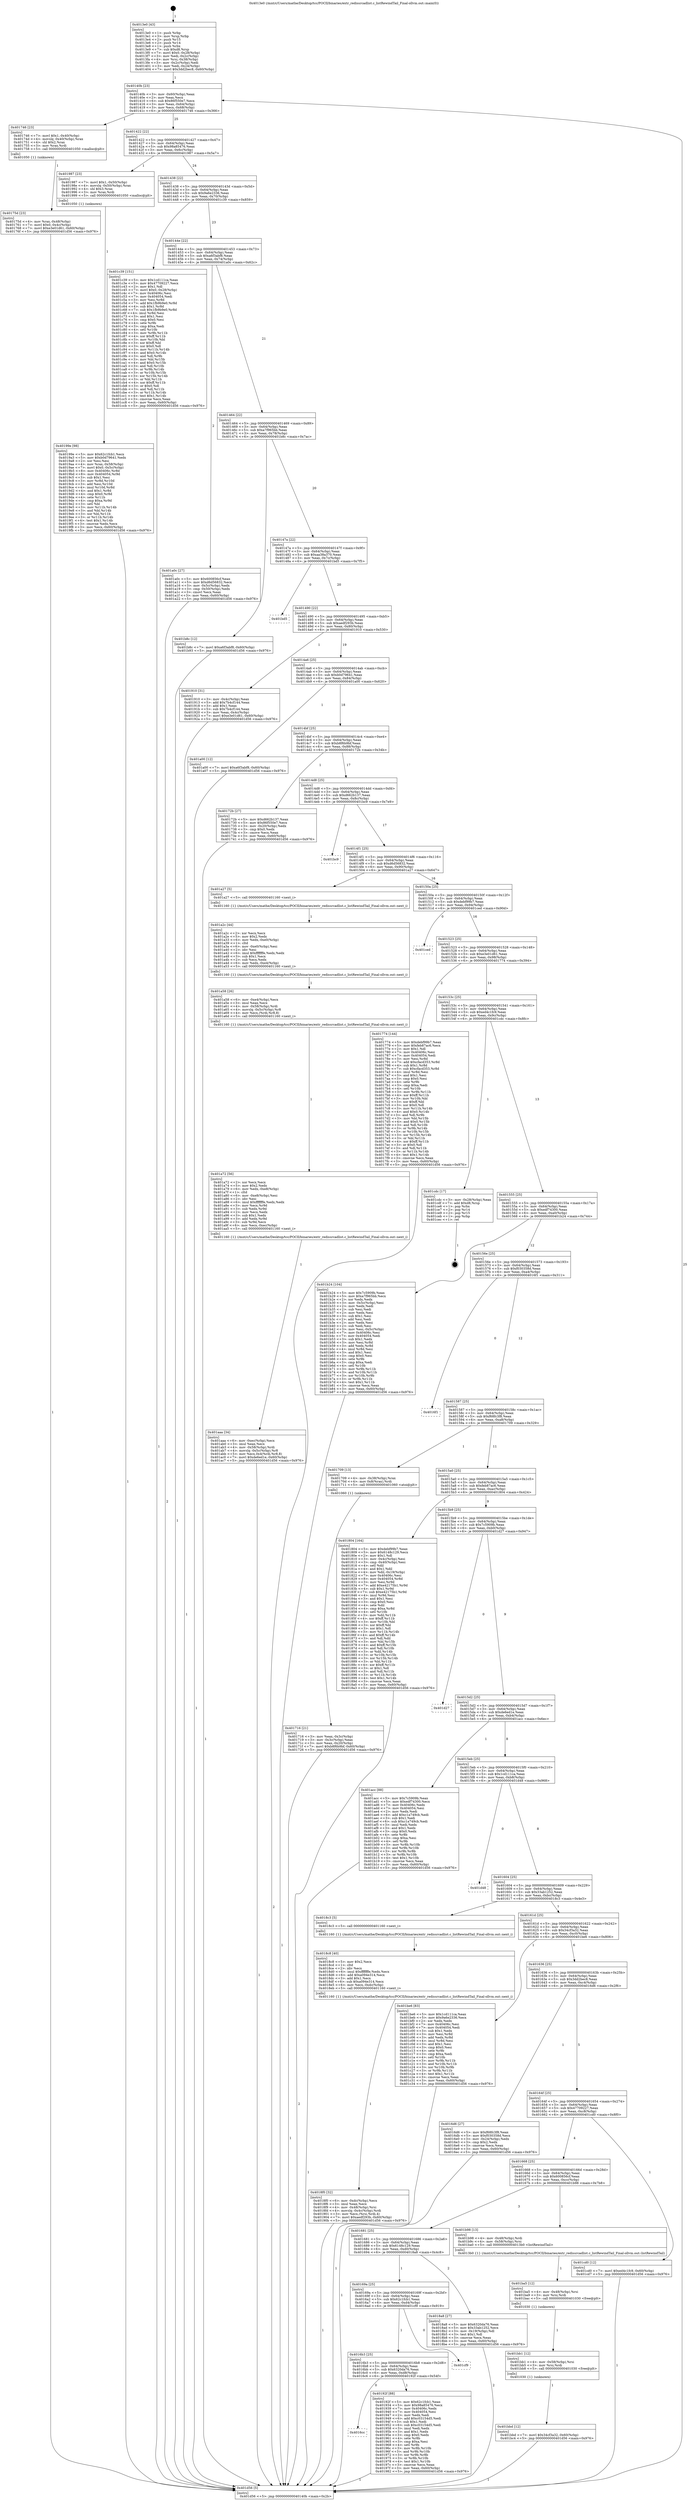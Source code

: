 digraph "0x4013e0" {
  label = "0x4013e0 (/mnt/c/Users/mathe/Desktop/tcc/POCII/binaries/extr_redissrcadlist.c_listRewindTail_Final-ollvm.out::main(0))"
  labelloc = "t"
  node[shape=record]

  Entry [label="",width=0.3,height=0.3,shape=circle,fillcolor=black,style=filled]
  "0x40140b" [label="{
     0x40140b [23]\l
     | [instrs]\l
     &nbsp;&nbsp;0x40140b \<+3\>: mov -0x60(%rbp),%eax\l
     &nbsp;&nbsp;0x40140e \<+2\>: mov %eax,%ecx\l
     &nbsp;&nbsp;0x401410 \<+6\>: sub $0x86f550e7,%ecx\l
     &nbsp;&nbsp;0x401416 \<+3\>: mov %eax,-0x64(%rbp)\l
     &nbsp;&nbsp;0x401419 \<+3\>: mov %ecx,-0x68(%rbp)\l
     &nbsp;&nbsp;0x40141c \<+6\>: je 0000000000401746 \<main+0x366\>\l
  }"]
  "0x401746" [label="{
     0x401746 [23]\l
     | [instrs]\l
     &nbsp;&nbsp;0x401746 \<+7\>: movl $0x1,-0x40(%rbp)\l
     &nbsp;&nbsp;0x40174d \<+4\>: movslq -0x40(%rbp),%rax\l
     &nbsp;&nbsp;0x401751 \<+4\>: shl $0x2,%rax\l
     &nbsp;&nbsp;0x401755 \<+3\>: mov %rax,%rdi\l
     &nbsp;&nbsp;0x401758 \<+5\>: call 0000000000401050 \<malloc@plt\>\l
     | [calls]\l
     &nbsp;&nbsp;0x401050 \{1\} (unknown)\l
  }"]
  "0x401422" [label="{
     0x401422 [22]\l
     | [instrs]\l
     &nbsp;&nbsp;0x401422 \<+5\>: jmp 0000000000401427 \<main+0x47\>\l
     &nbsp;&nbsp;0x401427 \<+3\>: mov -0x64(%rbp),%eax\l
     &nbsp;&nbsp;0x40142a \<+5\>: sub $0x98a85476,%eax\l
     &nbsp;&nbsp;0x40142f \<+3\>: mov %eax,-0x6c(%rbp)\l
     &nbsp;&nbsp;0x401432 \<+6\>: je 0000000000401987 \<main+0x5a7\>\l
  }"]
  Exit [label="",width=0.3,height=0.3,shape=circle,fillcolor=black,style=filled,peripheries=2]
  "0x401987" [label="{
     0x401987 [23]\l
     | [instrs]\l
     &nbsp;&nbsp;0x401987 \<+7\>: movl $0x1,-0x50(%rbp)\l
     &nbsp;&nbsp;0x40198e \<+4\>: movslq -0x50(%rbp),%rax\l
     &nbsp;&nbsp;0x401992 \<+4\>: shl $0x3,%rax\l
     &nbsp;&nbsp;0x401996 \<+3\>: mov %rax,%rdi\l
     &nbsp;&nbsp;0x401999 \<+5\>: call 0000000000401050 \<malloc@plt\>\l
     | [calls]\l
     &nbsp;&nbsp;0x401050 \{1\} (unknown)\l
  }"]
  "0x401438" [label="{
     0x401438 [22]\l
     | [instrs]\l
     &nbsp;&nbsp;0x401438 \<+5\>: jmp 000000000040143d \<main+0x5d\>\l
     &nbsp;&nbsp;0x40143d \<+3\>: mov -0x64(%rbp),%eax\l
     &nbsp;&nbsp;0x401440 \<+5\>: sub $0x9a6e2336,%eax\l
     &nbsp;&nbsp;0x401445 \<+3\>: mov %eax,-0x70(%rbp)\l
     &nbsp;&nbsp;0x401448 \<+6\>: je 0000000000401c39 \<main+0x859\>\l
  }"]
  "0x401bbd" [label="{
     0x401bbd [12]\l
     | [instrs]\l
     &nbsp;&nbsp;0x401bbd \<+7\>: movl $0x34cf3a32,-0x60(%rbp)\l
     &nbsp;&nbsp;0x401bc4 \<+5\>: jmp 0000000000401d56 \<main+0x976\>\l
  }"]
  "0x401c39" [label="{
     0x401c39 [151]\l
     | [instrs]\l
     &nbsp;&nbsp;0x401c39 \<+5\>: mov $0x1cd111ca,%eax\l
     &nbsp;&nbsp;0x401c3e \<+5\>: mov $0x47709227,%ecx\l
     &nbsp;&nbsp;0x401c43 \<+2\>: mov $0x1,%dl\l
     &nbsp;&nbsp;0x401c45 \<+7\>: movl $0x0,-0x28(%rbp)\l
     &nbsp;&nbsp;0x401c4c \<+7\>: mov 0x40406c,%esi\l
     &nbsp;&nbsp;0x401c53 \<+7\>: mov 0x404054,%edi\l
     &nbsp;&nbsp;0x401c5a \<+3\>: mov %esi,%r8d\l
     &nbsp;&nbsp;0x401c5d \<+7\>: add $0x1fb9b9e0,%r8d\l
     &nbsp;&nbsp;0x401c64 \<+4\>: sub $0x1,%r8d\l
     &nbsp;&nbsp;0x401c68 \<+7\>: sub $0x1fb9b9e0,%r8d\l
     &nbsp;&nbsp;0x401c6f \<+4\>: imul %r8d,%esi\l
     &nbsp;&nbsp;0x401c73 \<+3\>: and $0x1,%esi\l
     &nbsp;&nbsp;0x401c76 \<+3\>: cmp $0x0,%esi\l
     &nbsp;&nbsp;0x401c79 \<+4\>: sete %r9b\l
     &nbsp;&nbsp;0x401c7d \<+3\>: cmp $0xa,%edi\l
     &nbsp;&nbsp;0x401c80 \<+4\>: setl %r10b\l
     &nbsp;&nbsp;0x401c84 \<+3\>: mov %r9b,%r11b\l
     &nbsp;&nbsp;0x401c87 \<+4\>: xor $0xff,%r11b\l
     &nbsp;&nbsp;0x401c8b \<+3\>: mov %r10b,%bl\l
     &nbsp;&nbsp;0x401c8e \<+3\>: xor $0xff,%bl\l
     &nbsp;&nbsp;0x401c91 \<+3\>: xor $0x0,%dl\l
     &nbsp;&nbsp;0x401c94 \<+3\>: mov %r11b,%r14b\l
     &nbsp;&nbsp;0x401c97 \<+4\>: and $0x0,%r14b\l
     &nbsp;&nbsp;0x401c9b \<+3\>: and %dl,%r9b\l
     &nbsp;&nbsp;0x401c9e \<+3\>: mov %bl,%r15b\l
     &nbsp;&nbsp;0x401ca1 \<+4\>: and $0x0,%r15b\l
     &nbsp;&nbsp;0x401ca5 \<+3\>: and %dl,%r10b\l
     &nbsp;&nbsp;0x401ca8 \<+3\>: or %r9b,%r14b\l
     &nbsp;&nbsp;0x401cab \<+3\>: or %r10b,%r15b\l
     &nbsp;&nbsp;0x401cae \<+3\>: xor %r15b,%r14b\l
     &nbsp;&nbsp;0x401cb1 \<+3\>: or %bl,%r11b\l
     &nbsp;&nbsp;0x401cb4 \<+4\>: xor $0xff,%r11b\l
     &nbsp;&nbsp;0x401cb8 \<+3\>: or $0x0,%dl\l
     &nbsp;&nbsp;0x401cbb \<+3\>: and %dl,%r11b\l
     &nbsp;&nbsp;0x401cbe \<+3\>: or %r11b,%r14b\l
     &nbsp;&nbsp;0x401cc1 \<+4\>: test $0x1,%r14b\l
     &nbsp;&nbsp;0x401cc5 \<+3\>: cmovne %ecx,%eax\l
     &nbsp;&nbsp;0x401cc8 \<+3\>: mov %eax,-0x60(%rbp)\l
     &nbsp;&nbsp;0x401ccb \<+5\>: jmp 0000000000401d56 \<main+0x976\>\l
  }"]
  "0x40144e" [label="{
     0x40144e [22]\l
     | [instrs]\l
     &nbsp;&nbsp;0x40144e \<+5\>: jmp 0000000000401453 \<main+0x73\>\l
     &nbsp;&nbsp;0x401453 \<+3\>: mov -0x64(%rbp),%eax\l
     &nbsp;&nbsp;0x401456 \<+5\>: sub $0xa6f3abf8,%eax\l
     &nbsp;&nbsp;0x40145b \<+3\>: mov %eax,-0x74(%rbp)\l
     &nbsp;&nbsp;0x40145e \<+6\>: je 0000000000401a0c \<main+0x62c\>\l
  }"]
  "0x401bb1" [label="{
     0x401bb1 [12]\l
     | [instrs]\l
     &nbsp;&nbsp;0x401bb1 \<+4\>: mov -0x58(%rbp),%rsi\l
     &nbsp;&nbsp;0x401bb5 \<+3\>: mov %rsi,%rdi\l
     &nbsp;&nbsp;0x401bb8 \<+5\>: call 0000000000401030 \<free@plt\>\l
     | [calls]\l
     &nbsp;&nbsp;0x401030 \{1\} (unknown)\l
  }"]
  "0x401a0c" [label="{
     0x401a0c [27]\l
     | [instrs]\l
     &nbsp;&nbsp;0x401a0c \<+5\>: mov $0x600856cf,%eax\l
     &nbsp;&nbsp;0x401a11 \<+5\>: mov $0xd6d56832,%ecx\l
     &nbsp;&nbsp;0x401a16 \<+3\>: mov -0x5c(%rbp),%edx\l
     &nbsp;&nbsp;0x401a19 \<+3\>: cmp -0x50(%rbp),%edx\l
     &nbsp;&nbsp;0x401a1c \<+3\>: cmovl %ecx,%eax\l
     &nbsp;&nbsp;0x401a1f \<+3\>: mov %eax,-0x60(%rbp)\l
     &nbsp;&nbsp;0x401a22 \<+5\>: jmp 0000000000401d56 \<main+0x976\>\l
  }"]
  "0x401464" [label="{
     0x401464 [22]\l
     | [instrs]\l
     &nbsp;&nbsp;0x401464 \<+5\>: jmp 0000000000401469 \<main+0x89\>\l
     &nbsp;&nbsp;0x401469 \<+3\>: mov -0x64(%rbp),%eax\l
     &nbsp;&nbsp;0x40146c \<+5\>: sub $0xa7f965bb,%eax\l
     &nbsp;&nbsp;0x401471 \<+3\>: mov %eax,-0x78(%rbp)\l
     &nbsp;&nbsp;0x401474 \<+6\>: je 0000000000401b8c \<main+0x7ac\>\l
  }"]
  "0x401ba5" [label="{
     0x401ba5 [12]\l
     | [instrs]\l
     &nbsp;&nbsp;0x401ba5 \<+4\>: mov -0x48(%rbp),%rsi\l
     &nbsp;&nbsp;0x401ba9 \<+3\>: mov %rsi,%rdi\l
     &nbsp;&nbsp;0x401bac \<+5\>: call 0000000000401030 \<free@plt\>\l
     | [calls]\l
     &nbsp;&nbsp;0x401030 \{1\} (unknown)\l
  }"]
  "0x401b8c" [label="{
     0x401b8c [12]\l
     | [instrs]\l
     &nbsp;&nbsp;0x401b8c \<+7\>: movl $0xa6f3abf8,-0x60(%rbp)\l
     &nbsp;&nbsp;0x401b93 \<+5\>: jmp 0000000000401d56 \<main+0x976\>\l
  }"]
  "0x40147a" [label="{
     0x40147a [22]\l
     | [instrs]\l
     &nbsp;&nbsp;0x40147a \<+5\>: jmp 000000000040147f \<main+0x9f\>\l
     &nbsp;&nbsp;0x40147f \<+3\>: mov -0x64(%rbp),%eax\l
     &nbsp;&nbsp;0x401482 \<+5\>: sub $0xaa38a370,%eax\l
     &nbsp;&nbsp;0x401487 \<+3\>: mov %eax,-0x7c(%rbp)\l
     &nbsp;&nbsp;0x40148a \<+6\>: je 0000000000401bd5 \<main+0x7f5\>\l
  }"]
  "0x401aaa" [label="{
     0x401aaa [34]\l
     | [instrs]\l
     &nbsp;&nbsp;0x401aaa \<+6\>: mov -0xec(%rbp),%ecx\l
     &nbsp;&nbsp;0x401ab0 \<+3\>: imul %eax,%ecx\l
     &nbsp;&nbsp;0x401ab3 \<+4\>: mov -0x58(%rbp),%rdi\l
     &nbsp;&nbsp;0x401ab7 \<+4\>: movslq -0x5c(%rbp),%r8\l
     &nbsp;&nbsp;0x401abb \<+5\>: mov %ecx,0x4(%rdi,%r8,8)\l
     &nbsp;&nbsp;0x401ac0 \<+7\>: movl $0xde6ed1e,-0x60(%rbp)\l
     &nbsp;&nbsp;0x401ac7 \<+5\>: jmp 0000000000401d56 \<main+0x976\>\l
  }"]
  "0x401bd5" [label="{
     0x401bd5\l
  }", style=dashed]
  "0x401490" [label="{
     0x401490 [22]\l
     | [instrs]\l
     &nbsp;&nbsp;0x401490 \<+5\>: jmp 0000000000401495 \<main+0xb5\>\l
     &nbsp;&nbsp;0x401495 \<+3\>: mov -0x64(%rbp),%eax\l
     &nbsp;&nbsp;0x401498 \<+5\>: sub $0xaedf293b,%eax\l
     &nbsp;&nbsp;0x40149d \<+3\>: mov %eax,-0x80(%rbp)\l
     &nbsp;&nbsp;0x4014a0 \<+6\>: je 0000000000401910 \<main+0x530\>\l
  }"]
  "0x401a72" [label="{
     0x401a72 [56]\l
     | [instrs]\l
     &nbsp;&nbsp;0x401a72 \<+2\>: xor %ecx,%ecx\l
     &nbsp;&nbsp;0x401a74 \<+5\>: mov $0x2,%edx\l
     &nbsp;&nbsp;0x401a79 \<+6\>: mov %edx,-0xe8(%rbp)\l
     &nbsp;&nbsp;0x401a7f \<+1\>: cltd\l
     &nbsp;&nbsp;0x401a80 \<+6\>: mov -0xe8(%rbp),%esi\l
     &nbsp;&nbsp;0x401a86 \<+2\>: idiv %esi\l
     &nbsp;&nbsp;0x401a88 \<+6\>: imul $0xfffffffe,%edx,%edx\l
     &nbsp;&nbsp;0x401a8e \<+3\>: mov %ecx,%r9d\l
     &nbsp;&nbsp;0x401a91 \<+3\>: sub %edx,%r9d\l
     &nbsp;&nbsp;0x401a94 \<+2\>: mov %ecx,%edx\l
     &nbsp;&nbsp;0x401a96 \<+3\>: sub $0x1,%edx\l
     &nbsp;&nbsp;0x401a99 \<+3\>: add %edx,%r9d\l
     &nbsp;&nbsp;0x401a9c \<+3\>: sub %r9d,%ecx\l
     &nbsp;&nbsp;0x401a9f \<+6\>: mov %ecx,-0xec(%rbp)\l
     &nbsp;&nbsp;0x401aa5 \<+5\>: call 0000000000401160 \<next_i\>\l
     | [calls]\l
     &nbsp;&nbsp;0x401160 \{1\} (/mnt/c/Users/mathe/Desktop/tcc/POCII/binaries/extr_redissrcadlist.c_listRewindTail_Final-ollvm.out::next_i)\l
  }"]
  "0x401910" [label="{
     0x401910 [31]\l
     | [instrs]\l
     &nbsp;&nbsp;0x401910 \<+3\>: mov -0x4c(%rbp),%eax\l
     &nbsp;&nbsp;0x401913 \<+5\>: add $0x7b4cf144,%eax\l
     &nbsp;&nbsp;0x401918 \<+3\>: add $0x1,%eax\l
     &nbsp;&nbsp;0x40191b \<+5\>: sub $0x7b4cf144,%eax\l
     &nbsp;&nbsp;0x401920 \<+3\>: mov %eax,-0x4c(%rbp)\l
     &nbsp;&nbsp;0x401923 \<+7\>: movl $0xe3e01d61,-0x60(%rbp)\l
     &nbsp;&nbsp;0x40192a \<+5\>: jmp 0000000000401d56 \<main+0x976\>\l
  }"]
  "0x4014a6" [label="{
     0x4014a6 [25]\l
     | [instrs]\l
     &nbsp;&nbsp;0x4014a6 \<+5\>: jmp 00000000004014ab \<main+0xcb\>\l
     &nbsp;&nbsp;0x4014ab \<+3\>: mov -0x64(%rbp),%eax\l
     &nbsp;&nbsp;0x4014ae \<+5\>: sub $0xb0d79641,%eax\l
     &nbsp;&nbsp;0x4014b3 \<+6\>: mov %eax,-0x84(%rbp)\l
     &nbsp;&nbsp;0x4014b9 \<+6\>: je 0000000000401a00 \<main+0x620\>\l
  }"]
  "0x401a58" [label="{
     0x401a58 [26]\l
     | [instrs]\l
     &nbsp;&nbsp;0x401a58 \<+6\>: mov -0xe4(%rbp),%ecx\l
     &nbsp;&nbsp;0x401a5e \<+3\>: imul %eax,%ecx\l
     &nbsp;&nbsp;0x401a61 \<+4\>: mov -0x58(%rbp),%rdi\l
     &nbsp;&nbsp;0x401a65 \<+4\>: movslq -0x5c(%rbp),%r8\l
     &nbsp;&nbsp;0x401a69 \<+4\>: mov %ecx,(%rdi,%r8,8)\l
     &nbsp;&nbsp;0x401a6d \<+5\>: call 0000000000401160 \<next_i\>\l
     | [calls]\l
     &nbsp;&nbsp;0x401160 \{1\} (/mnt/c/Users/mathe/Desktop/tcc/POCII/binaries/extr_redissrcadlist.c_listRewindTail_Final-ollvm.out::next_i)\l
  }"]
  "0x401a00" [label="{
     0x401a00 [12]\l
     | [instrs]\l
     &nbsp;&nbsp;0x401a00 \<+7\>: movl $0xa6f3abf8,-0x60(%rbp)\l
     &nbsp;&nbsp;0x401a07 \<+5\>: jmp 0000000000401d56 \<main+0x976\>\l
  }"]
  "0x4014bf" [label="{
     0x4014bf [25]\l
     | [instrs]\l
     &nbsp;&nbsp;0x4014bf \<+5\>: jmp 00000000004014c4 \<main+0xe4\>\l
     &nbsp;&nbsp;0x4014c4 \<+3\>: mov -0x64(%rbp),%eax\l
     &nbsp;&nbsp;0x4014c7 \<+5\>: sub $0xb8f6b9bf,%eax\l
     &nbsp;&nbsp;0x4014cc \<+6\>: mov %eax,-0x88(%rbp)\l
     &nbsp;&nbsp;0x4014d2 \<+6\>: je 000000000040172b \<main+0x34b\>\l
  }"]
  "0x401a2c" [label="{
     0x401a2c [44]\l
     | [instrs]\l
     &nbsp;&nbsp;0x401a2c \<+2\>: xor %ecx,%ecx\l
     &nbsp;&nbsp;0x401a2e \<+5\>: mov $0x2,%edx\l
     &nbsp;&nbsp;0x401a33 \<+6\>: mov %edx,-0xe0(%rbp)\l
     &nbsp;&nbsp;0x401a39 \<+1\>: cltd\l
     &nbsp;&nbsp;0x401a3a \<+6\>: mov -0xe0(%rbp),%esi\l
     &nbsp;&nbsp;0x401a40 \<+2\>: idiv %esi\l
     &nbsp;&nbsp;0x401a42 \<+6\>: imul $0xfffffffe,%edx,%edx\l
     &nbsp;&nbsp;0x401a48 \<+3\>: sub $0x1,%ecx\l
     &nbsp;&nbsp;0x401a4b \<+2\>: sub %ecx,%edx\l
     &nbsp;&nbsp;0x401a4d \<+6\>: mov %edx,-0xe4(%rbp)\l
     &nbsp;&nbsp;0x401a53 \<+5\>: call 0000000000401160 \<next_i\>\l
     | [calls]\l
     &nbsp;&nbsp;0x401160 \{1\} (/mnt/c/Users/mathe/Desktop/tcc/POCII/binaries/extr_redissrcadlist.c_listRewindTail_Final-ollvm.out::next_i)\l
  }"]
  "0x40172b" [label="{
     0x40172b [27]\l
     | [instrs]\l
     &nbsp;&nbsp;0x40172b \<+5\>: mov $0xd662b137,%eax\l
     &nbsp;&nbsp;0x401730 \<+5\>: mov $0x86f550e7,%ecx\l
     &nbsp;&nbsp;0x401735 \<+3\>: mov -0x20(%rbp),%edx\l
     &nbsp;&nbsp;0x401738 \<+3\>: cmp $0x0,%edx\l
     &nbsp;&nbsp;0x40173b \<+3\>: cmove %ecx,%eax\l
     &nbsp;&nbsp;0x40173e \<+3\>: mov %eax,-0x60(%rbp)\l
     &nbsp;&nbsp;0x401741 \<+5\>: jmp 0000000000401d56 \<main+0x976\>\l
  }"]
  "0x4014d8" [label="{
     0x4014d8 [25]\l
     | [instrs]\l
     &nbsp;&nbsp;0x4014d8 \<+5\>: jmp 00000000004014dd \<main+0xfd\>\l
     &nbsp;&nbsp;0x4014dd \<+3\>: mov -0x64(%rbp),%eax\l
     &nbsp;&nbsp;0x4014e0 \<+5\>: sub $0xd662b137,%eax\l
     &nbsp;&nbsp;0x4014e5 \<+6\>: mov %eax,-0x8c(%rbp)\l
     &nbsp;&nbsp;0x4014eb \<+6\>: je 0000000000401bc9 \<main+0x7e9\>\l
  }"]
  "0x40199e" [label="{
     0x40199e [98]\l
     | [instrs]\l
     &nbsp;&nbsp;0x40199e \<+5\>: mov $0x62c1fcb1,%ecx\l
     &nbsp;&nbsp;0x4019a3 \<+5\>: mov $0xb0d79641,%edx\l
     &nbsp;&nbsp;0x4019a8 \<+2\>: xor %esi,%esi\l
     &nbsp;&nbsp;0x4019aa \<+4\>: mov %rax,-0x58(%rbp)\l
     &nbsp;&nbsp;0x4019ae \<+7\>: movl $0x0,-0x5c(%rbp)\l
     &nbsp;&nbsp;0x4019b5 \<+8\>: mov 0x40406c,%r8d\l
     &nbsp;&nbsp;0x4019bd \<+8\>: mov 0x404054,%r9d\l
     &nbsp;&nbsp;0x4019c5 \<+3\>: sub $0x1,%esi\l
     &nbsp;&nbsp;0x4019c8 \<+3\>: mov %r8d,%r10d\l
     &nbsp;&nbsp;0x4019cb \<+3\>: add %esi,%r10d\l
     &nbsp;&nbsp;0x4019ce \<+4\>: imul %r10d,%r8d\l
     &nbsp;&nbsp;0x4019d2 \<+4\>: and $0x1,%r8d\l
     &nbsp;&nbsp;0x4019d6 \<+4\>: cmp $0x0,%r8d\l
     &nbsp;&nbsp;0x4019da \<+4\>: sete %r11b\l
     &nbsp;&nbsp;0x4019de \<+4\>: cmp $0xa,%r9d\l
     &nbsp;&nbsp;0x4019e2 \<+3\>: setl %bl\l
     &nbsp;&nbsp;0x4019e5 \<+3\>: mov %r11b,%r14b\l
     &nbsp;&nbsp;0x4019e8 \<+3\>: and %bl,%r14b\l
     &nbsp;&nbsp;0x4019eb \<+3\>: xor %bl,%r11b\l
     &nbsp;&nbsp;0x4019ee \<+3\>: or %r11b,%r14b\l
     &nbsp;&nbsp;0x4019f1 \<+4\>: test $0x1,%r14b\l
     &nbsp;&nbsp;0x4019f5 \<+3\>: cmovne %edx,%ecx\l
     &nbsp;&nbsp;0x4019f8 \<+3\>: mov %ecx,-0x60(%rbp)\l
     &nbsp;&nbsp;0x4019fb \<+5\>: jmp 0000000000401d56 \<main+0x976\>\l
  }"]
  "0x401bc9" [label="{
     0x401bc9\l
  }", style=dashed]
  "0x4014f1" [label="{
     0x4014f1 [25]\l
     | [instrs]\l
     &nbsp;&nbsp;0x4014f1 \<+5\>: jmp 00000000004014f6 \<main+0x116\>\l
     &nbsp;&nbsp;0x4014f6 \<+3\>: mov -0x64(%rbp),%eax\l
     &nbsp;&nbsp;0x4014f9 \<+5\>: sub $0xd6d56832,%eax\l
     &nbsp;&nbsp;0x4014fe \<+6\>: mov %eax,-0x90(%rbp)\l
     &nbsp;&nbsp;0x401504 \<+6\>: je 0000000000401a27 \<main+0x647\>\l
  }"]
  "0x4016cc" [label="{
     0x4016cc\l
  }", style=dashed]
  "0x401a27" [label="{
     0x401a27 [5]\l
     | [instrs]\l
     &nbsp;&nbsp;0x401a27 \<+5\>: call 0000000000401160 \<next_i\>\l
     | [calls]\l
     &nbsp;&nbsp;0x401160 \{1\} (/mnt/c/Users/mathe/Desktop/tcc/POCII/binaries/extr_redissrcadlist.c_listRewindTail_Final-ollvm.out::next_i)\l
  }"]
  "0x40150a" [label="{
     0x40150a [25]\l
     | [instrs]\l
     &nbsp;&nbsp;0x40150a \<+5\>: jmp 000000000040150f \<main+0x12f\>\l
     &nbsp;&nbsp;0x40150f \<+3\>: mov -0x64(%rbp),%eax\l
     &nbsp;&nbsp;0x401512 \<+5\>: sub $0xdebf99b7,%eax\l
     &nbsp;&nbsp;0x401517 \<+6\>: mov %eax,-0x94(%rbp)\l
     &nbsp;&nbsp;0x40151d \<+6\>: je 0000000000401ced \<main+0x90d\>\l
  }"]
  "0x40192f" [label="{
     0x40192f [88]\l
     | [instrs]\l
     &nbsp;&nbsp;0x40192f \<+5\>: mov $0x62c1fcb1,%eax\l
     &nbsp;&nbsp;0x401934 \<+5\>: mov $0x98a85476,%ecx\l
     &nbsp;&nbsp;0x401939 \<+7\>: mov 0x40406c,%edx\l
     &nbsp;&nbsp;0x401940 \<+7\>: mov 0x404054,%esi\l
     &nbsp;&nbsp;0x401947 \<+2\>: mov %edx,%edi\l
     &nbsp;&nbsp;0x401949 \<+6\>: add $0xc03154d5,%edi\l
     &nbsp;&nbsp;0x40194f \<+3\>: sub $0x1,%edi\l
     &nbsp;&nbsp;0x401952 \<+6\>: sub $0xc03154d5,%edi\l
     &nbsp;&nbsp;0x401958 \<+3\>: imul %edi,%edx\l
     &nbsp;&nbsp;0x40195b \<+3\>: and $0x1,%edx\l
     &nbsp;&nbsp;0x40195e \<+3\>: cmp $0x0,%edx\l
     &nbsp;&nbsp;0x401961 \<+4\>: sete %r8b\l
     &nbsp;&nbsp;0x401965 \<+3\>: cmp $0xa,%esi\l
     &nbsp;&nbsp;0x401968 \<+4\>: setl %r9b\l
     &nbsp;&nbsp;0x40196c \<+3\>: mov %r8b,%r10b\l
     &nbsp;&nbsp;0x40196f \<+3\>: and %r9b,%r10b\l
     &nbsp;&nbsp;0x401972 \<+3\>: xor %r9b,%r8b\l
     &nbsp;&nbsp;0x401975 \<+3\>: or %r8b,%r10b\l
     &nbsp;&nbsp;0x401978 \<+4\>: test $0x1,%r10b\l
     &nbsp;&nbsp;0x40197c \<+3\>: cmovne %ecx,%eax\l
     &nbsp;&nbsp;0x40197f \<+3\>: mov %eax,-0x60(%rbp)\l
     &nbsp;&nbsp;0x401982 \<+5\>: jmp 0000000000401d56 \<main+0x976\>\l
  }"]
  "0x401ced" [label="{
     0x401ced\l
  }", style=dashed]
  "0x401523" [label="{
     0x401523 [25]\l
     | [instrs]\l
     &nbsp;&nbsp;0x401523 \<+5\>: jmp 0000000000401528 \<main+0x148\>\l
     &nbsp;&nbsp;0x401528 \<+3\>: mov -0x64(%rbp),%eax\l
     &nbsp;&nbsp;0x40152b \<+5\>: sub $0xe3e01d61,%eax\l
     &nbsp;&nbsp;0x401530 \<+6\>: mov %eax,-0x98(%rbp)\l
     &nbsp;&nbsp;0x401536 \<+6\>: je 0000000000401774 \<main+0x394\>\l
  }"]
  "0x4016b3" [label="{
     0x4016b3 [25]\l
     | [instrs]\l
     &nbsp;&nbsp;0x4016b3 \<+5\>: jmp 00000000004016b8 \<main+0x2d8\>\l
     &nbsp;&nbsp;0x4016b8 \<+3\>: mov -0x64(%rbp),%eax\l
     &nbsp;&nbsp;0x4016bb \<+5\>: sub $0x6320da76,%eax\l
     &nbsp;&nbsp;0x4016c0 \<+6\>: mov %eax,-0xd8(%rbp)\l
     &nbsp;&nbsp;0x4016c6 \<+6\>: je 000000000040192f \<main+0x54f\>\l
  }"]
  "0x401774" [label="{
     0x401774 [144]\l
     | [instrs]\l
     &nbsp;&nbsp;0x401774 \<+5\>: mov $0xdebf99b7,%eax\l
     &nbsp;&nbsp;0x401779 \<+5\>: mov $0xfeb87ac6,%ecx\l
     &nbsp;&nbsp;0x40177e \<+2\>: mov $0x1,%dl\l
     &nbsp;&nbsp;0x401780 \<+7\>: mov 0x40406c,%esi\l
     &nbsp;&nbsp;0x401787 \<+7\>: mov 0x404054,%edi\l
     &nbsp;&nbsp;0x40178e \<+3\>: mov %esi,%r8d\l
     &nbsp;&nbsp;0x401791 \<+7\>: add $0xcfacd353,%r8d\l
     &nbsp;&nbsp;0x401798 \<+4\>: sub $0x1,%r8d\l
     &nbsp;&nbsp;0x40179c \<+7\>: sub $0xcfacd353,%r8d\l
     &nbsp;&nbsp;0x4017a3 \<+4\>: imul %r8d,%esi\l
     &nbsp;&nbsp;0x4017a7 \<+3\>: and $0x1,%esi\l
     &nbsp;&nbsp;0x4017aa \<+3\>: cmp $0x0,%esi\l
     &nbsp;&nbsp;0x4017ad \<+4\>: sete %r9b\l
     &nbsp;&nbsp;0x4017b1 \<+3\>: cmp $0xa,%edi\l
     &nbsp;&nbsp;0x4017b4 \<+4\>: setl %r10b\l
     &nbsp;&nbsp;0x4017b8 \<+3\>: mov %r9b,%r11b\l
     &nbsp;&nbsp;0x4017bb \<+4\>: xor $0xff,%r11b\l
     &nbsp;&nbsp;0x4017bf \<+3\>: mov %r10b,%bl\l
     &nbsp;&nbsp;0x4017c2 \<+3\>: xor $0xff,%bl\l
     &nbsp;&nbsp;0x4017c5 \<+3\>: xor $0x0,%dl\l
     &nbsp;&nbsp;0x4017c8 \<+3\>: mov %r11b,%r14b\l
     &nbsp;&nbsp;0x4017cb \<+4\>: and $0x0,%r14b\l
     &nbsp;&nbsp;0x4017cf \<+3\>: and %dl,%r9b\l
     &nbsp;&nbsp;0x4017d2 \<+3\>: mov %bl,%r15b\l
     &nbsp;&nbsp;0x4017d5 \<+4\>: and $0x0,%r15b\l
     &nbsp;&nbsp;0x4017d9 \<+3\>: and %dl,%r10b\l
     &nbsp;&nbsp;0x4017dc \<+3\>: or %r9b,%r14b\l
     &nbsp;&nbsp;0x4017df \<+3\>: or %r10b,%r15b\l
     &nbsp;&nbsp;0x4017e2 \<+3\>: xor %r15b,%r14b\l
     &nbsp;&nbsp;0x4017e5 \<+3\>: or %bl,%r11b\l
     &nbsp;&nbsp;0x4017e8 \<+4\>: xor $0xff,%r11b\l
     &nbsp;&nbsp;0x4017ec \<+3\>: or $0x0,%dl\l
     &nbsp;&nbsp;0x4017ef \<+3\>: and %dl,%r11b\l
     &nbsp;&nbsp;0x4017f2 \<+3\>: or %r11b,%r14b\l
     &nbsp;&nbsp;0x4017f5 \<+4\>: test $0x1,%r14b\l
     &nbsp;&nbsp;0x4017f9 \<+3\>: cmovne %ecx,%eax\l
     &nbsp;&nbsp;0x4017fc \<+3\>: mov %eax,-0x60(%rbp)\l
     &nbsp;&nbsp;0x4017ff \<+5\>: jmp 0000000000401d56 \<main+0x976\>\l
  }"]
  "0x40153c" [label="{
     0x40153c [25]\l
     | [instrs]\l
     &nbsp;&nbsp;0x40153c \<+5\>: jmp 0000000000401541 \<main+0x161\>\l
     &nbsp;&nbsp;0x401541 \<+3\>: mov -0x64(%rbp),%eax\l
     &nbsp;&nbsp;0x401544 \<+5\>: sub $0xed4c1fc9,%eax\l
     &nbsp;&nbsp;0x401549 \<+6\>: mov %eax,-0x9c(%rbp)\l
     &nbsp;&nbsp;0x40154f \<+6\>: je 0000000000401cdc \<main+0x8fc\>\l
  }"]
  "0x401cf9" [label="{
     0x401cf9\l
  }", style=dashed]
  "0x401cdc" [label="{
     0x401cdc [17]\l
     | [instrs]\l
     &nbsp;&nbsp;0x401cdc \<+3\>: mov -0x28(%rbp),%eax\l
     &nbsp;&nbsp;0x401cdf \<+7\>: add $0xd8,%rsp\l
     &nbsp;&nbsp;0x401ce6 \<+1\>: pop %rbx\l
     &nbsp;&nbsp;0x401ce7 \<+2\>: pop %r14\l
     &nbsp;&nbsp;0x401ce9 \<+2\>: pop %r15\l
     &nbsp;&nbsp;0x401ceb \<+1\>: pop %rbp\l
     &nbsp;&nbsp;0x401cec \<+1\>: ret\l
  }"]
  "0x401555" [label="{
     0x401555 [25]\l
     | [instrs]\l
     &nbsp;&nbsp;0x401555 \<+5\>: jmp 000000000040155a \<main+0x17a\>\l
     &nbsp;&nbsp;0x40155a \<+3\>: mov -0x64(%rbp),%eax\l
     &nbsp;&nbsp;0x40155d \<+5\>: sub $0xedf74300,%eax\l
     &nbsp;&nbsp;0x401562 \<+6\>: mov %eax,-0xa0(%rbp)\l
     &nbsp;&nbsp;0x401568 \<+6\>: je 0000000000401b24 \<main+0x744\>\l
  }"]
  "0x4018f0" [label="{
     0x4018f0 [32]\l
     | [instrs]\l
     &nbsp;&nbsp;0x4018f0 \<+6\>: mov -0xdc(%rbp),%ecx\l
     &nbsp;&nbsp;0x4018f6 \<+3\>: imul %eax,%ecx\l
     &nbsp;&nbsp;0x4018f9 \<+4\>: mov -0x48(%rbp),%rsi\l
     &nbsp;&nbsp;0x4018fd \<+4\>: movslq -0x4c(%rbp),%rdi\l
     &nbsp;&nbsp;0x401901 \<+3\>: mov %ecx,(%rsi,%rdi,4)\l
     &nbsp;&nbsp;0x401904 \<+7\>: movl $0xaedf293b,-0x60(%rbp)\l
     &nbsp;&nbsp;0x40190b \<+5\>: jmp 0000000000401d56 \<main+0x976\>\l
  }"]
  "0x401b24" [label="{
     0x401b24 [104]\l
     | [instrs]\l
     &nbsp;&nbsp;0x401b24 \<+5\>: mov $0x7c5909b,%eax\l
     &nbsp;&nbsp;0x401b29 \<+5\>: mov $0xa7f965bb,%ecx\l
     &nbsp;&nbsp;0x401b2e \<+2\>: xor %edx,%edx\l
     &nbsp;&nbsp;0x401b30 \<+3\>: mov -0x5c(%rbp),%esi\l
     &nbsp;&nbsp;0x401b33 \<+2\>: mov %edx,%edi\l
     &nbsp;&nbsp;0x401b35 \<+2\>: sub %esi,%edi\l
     &nbsp;&nbsp;0x401b37 \<+2\>: mov %edx,%esi\l
     &nbsp;&nbsp;0x401b39 \<+3\>: sub $0x1,%esi\l
     &nbsp;&nbsp;0x401b3c \<+2\>: add %esi,%edi\l
     &nbsp;&nbsp;0x401b3e \<+2\>: mov %edx,%esi\l
     &nbsp;&nbsp;0x401b40 \<+2\>: sub %edi,%esi\l
     &nbsp;&nbsp;0x401b42 \<+3\>: mov %esi,-0x5c(%rbp)\l
     &nbsp;&nbsp;0x401b45 \<+7\>: mov 0x40406c,%esi\l
     &nbsp;&nbsp;0x401b4c \<+7\>: mov 0x404054,%edi\l
     &nbsp;&nbsp;0x401b53 \<+3\>: sub $0x1,%edx\l
     &nbsp;&nbsp;0x401b56 \<+3\>: mov %esi,%r8d\l
     &nbsp;&nbsp;0x401b59 \<+3\>: add %edx,%r8d\l
     &nbsp;&nbsp;0x401b5c \<+4\>: imul %r8d,%esi\l
     &nbsp;&nbsp;0x401b60 \<+3\>: and $0x1,%esi\l
     &nbsp;&nbsp;0x401b63 \<+3\>: cmp $0x0,%esi\l
     &nbsp;&nbsp;0x401b66 \<+4\>: sete %r9b\l
     &nbsp;&nbsp;0x401b6a \<+3\>: cmp $0xa,%edi\l
     &nbsp;&nbsp;0x401b6d \<+4\>: setl %r10b\l
     &nbsp;&nbsp;0x401b71 \<+3\>: mov %r9b,%r11b\l
     &nbsp;&nbsp;0x401b74 \<+3\>: and %r10b,%r11b\l
     &nbsp;&nbsp;0x401b77 \<+3\>: xor %r10b,%r9b\l
     &nbsp;&nbsp;0x401b7a \<+3\>: or %r9b,%r11b\l
     &nbsp;&nbsp;0x401b7d \<+4\>: test $0x1,%r11b\l
     &nbsp;&nbsp;0x401b81 \<+3\>: cmovne %ecx,%eax\l
     &nbsp;&nbsp;0x401b84 \<+3\>: mov %eax,-0x60(%rbp)\l
     &nbsp;&nbsp;0x401b87 \<+5\>: jmp 0000000000401d56 \<main+0x976\>\l
  }"]
  "0x40156e" [label="{
     0x40156e [25]\l
     | [instrs]\l
     &nbsp;&nbsp;0x40156e \<+5\>: jmp 0000000000401573 \<main+0x193\>\l
     &nbsp;&nbsp;0x401573 \<+3\>: mov -0x64(%rbp),%eax\l
     &nbsp;&nbsp;0x401576 \<+5\>: sub $0xf030358d,%eax\l
     &nbsp;&nbsp;0x40157b \<+6\>: mov %eax,-0xa4(%rbp)\l
     &nbsp;&nbsp;0x401581 \<+6\>: je 00000000004016f1 \<main+0x311\>\l
  }"]
  "0x4018c8" [label="{
     0x4018c8 [40]\l
     | [instrs]\l
     &nbsp;&nbsp;0x4018c8 \<+5\>: mov $0x2,%ecx\l
     &nbsp;&nbsp;0x4018cd \<+1\>: cltd\l
     &nbsp;&nbsp;0x4018ce \<+2\>: idiv %ecx\l
     &nbsp;&nbsp;0x4018d0 \<+6\>: imul $0xfffffffe,%edx,%ecx\l
     &nbsp;&nbsp;0x4018d6 \<+6\>: add $0xa094e314,%ecx\l
     &nbsp;&nbsp;0x4018dc \<+3\>: add $0x1,%ecx\l
     &nbsp;&nbsp;0x4018df \<+6\>: sub $0xa094e314,%ecx\l
     &nbsp;&nbsp;0x4018e5 \<+6\>: mov %ecx,-0xdc(%rbp)\l
     &nbsp;&nbsp;0x4018eb \<+5\>: call 0000000000401160 \<next_i\>\l
     | [calls]\l
     &nbsp;&nbsp;0x401160 \{1\} (/mnt/c/Users/mathe/Desktop/tcc/POCII/binaries/extr_redissrcadlist.c_listRewindTail_Final-ollvm.out::next_i)\l
  }"]
  "0x4016f1" [label="{
     0x4016f1\l
  }", style=dashed]
  "0x401587" [label="{
     0x401587 [25]\l
     | [instrs]\l
     &nbsp;&nbsp;0x401587 \<+5\>: jmp 000000000040158c \<main+0x1ac\>\l
     &nbsp;&nbsp;0x40158c \<+3\>: mov -0x64(%rbp),%eax\l
     &nbsp;&nbsp;0x40158f \<+5\>: sub $0xf68fc3f8,%eax\l
     &nbsp;&nbsp;0x401594 \<+6\>: mov %eax,-0xa8(%rbp)\l
     &nbsp;&nbsp;0x40159a \<+6\>: je 0000000000401709 \<main+0x329\>\l
  }"]
  "0x40169a" [label="{
     0x40169a [25]\l
     | [instrs]\l
     &nbsp;&nbsp;0x40169a \<+5\>: jmp 000000000040169f \<main+0x2bf\>\l
     &nbsp;&nbsp;0x40169f \<+3\>: mov -0x64(%rbp),%eax\l
     &nbsp;&nbsp;0x4016a2 \<+5\>: sub $0x62c1fcb1,%eax\l
     &nbsp;&nbsp;0x4016a7 \<+6\>: mov %eax,-0xd4(%rbp)\l
     &nbsp;&nbsp;0x4016ad \<+6\>: je 0000000000401cf9 \<main+0x919\>\l
  }"]
  "0x401709" [label="{
     0x401709 [13]\l
     | [instrs]\l
     &nbsp;&nbsp;0x401709 \<+4\>: mov -0x38(%rbp),%rax\l
     &nbsp;&nbsp;0x40170d \<+4\>: mov 0x8(%rax),%rdi\l
     &nbsp;&nbsp;0x401711 \<+5\>: call 0000000000401060 \<atoi@plt\>\l
     | [calls]\l
     &nbsp;&nbsp;0x401060 \{1\} (unknown)\l
  }"]
  "0x4015a0" [label="{
     0x4015a0 [25]\l
     | [instrs]\l
     &nbsp;&nbsp;0x4015a0 \<+5\>: jmp 00000000004015a5 \<main+0x1c5\>\l
     &nbsp;&nbsp;0x4015a5 \<+3\>: mov -0x64(%rbp),%eax\l
     &nbsp;&nbsp;0x4015a8 \<+5\>: sub $0xfeb87ac6,%eax\l
     &nbsp;&nbsp;0x4015ad \<+6\>: mov %eax,-0xac(%rbp)\l
     &nbsp;&nbsp;0x4015b3 \<+6\>: je 0000000000401804 \<main+0x424\>\l
  }"]
  "0x4018a8" [label="{
     0x4018a8 [27]\l
     | [instrs]\l
     &nbsp;&nbsp;0x4018a8 \<+5\>: mov $0x6320da76,%eax\l
     &nbsp;&nbsp;0x4018ad \<+5\>: mov $0x33ab1252,%ecx\l
     &nbsp;&nbsp;0x4018b2 \<+3\>: mov -0x19(%rbp),%dl\l
     &nbsp;&nbsp;0x4018b5 \<+3\>: test $0x1,%dl\l
     &nbsp;&nbsp;0x4018b8 \<+3\>: cmovne %ecx,%eax\l
     &nbsp;&nbsp;0x4018bb \<+3\>: mov %eax,-0x60(%rbp)\l
     &nbsp;&nbsp;0x4018be \<+5\>: jmp 0000000000401d56 \<main+0x976\>\l
  }"]
  "0x401804" [label="{
     0x401804 [164]\l
     | [instrs]\l
     &nbsp;&nbsp;0x401804 \<+5\>: mov $0xdebf99b7,%eax\l
     &nbsp;&nbsp;0x401809 \<+5\>: mov $0x6148c129,%ecx\l
     &nbsp;&nbsp;0x40180e \<+2\>: mov $0x1,%dl\l
     &nbsp;&nbsp;0x401810 \<+3\>: mov -0x4c(%rbp),%esi\l
     &nbsp;&nbsp;0x401813 \<+3\>: cmp -0x40(%rbp),%esi\l
     &nbsp;&nbsp;0x401816 \<+4\>: setl %dil\l
     &nbsp;&nbsp;0x40181a \<+4\>: and $0x1,%dil\l
     &nbsp;&nbsp;0x40181e \<+4\>: mov %dil,-0x19(%rbp)\l
     &nbsp;&nbsp;0x401822 \<+7\>: mov 0x40406c,%esi\l
     &nbsp;&nbsp;0x401829 \<+8\>: mov 0x404054,%r8d\l
     &nbsp;&nbsp;0x401831 \<+3\>: mov %esi,%r9d\l
     &nbsp;&nbsp;0x401834 \<+7\>: add $0xe42175b1,%r9d\l
     &nbsp;&nbsp;0x40183b \<+4\>: sub $0x1,%r9d\l
     &nbsp;&nbsp;0x40183f \<+7\>: sub $0xe42175b1,%r9d\l
     &nbsp;&nbsp;0x401846 \<+4\>: imul %r9d,%esi\l
     &nbsp;&nbsp;0x40184a \<+3\>: and $0x1,%esi\l
     &nbsp;&nbsp;0x40184d \<+3\>: cmp $0x0,%esi\l
     &nbsp;&nbsp;0x401850 \<+4\>: sete %dil\l
     &nbsp;&nbsp;0x401854 \<+4\>: cmp $0xa,%r8d\l
     &nbsp;&nbsp;0x401858 \<+4\>: setl %r10b\l
     &nbsp;&nbsp;0x40185c \<+3\>: mov %dil,%r11b\l
     &nbsp;&nbsp;0x40185f \<+4\>: xor $0xff,%r11b\l
     &nbsp;&nbsp;0x401863 \<+3\>: mov %r10b,%bl\l
     &nbsp;&nbsp;0x401866 \<+3\>: xor $0xff,%bl\l
     &nbsp;&nbsp;0x401869 \<+3\>: xor $0x1,%dl\l
     &nbsp;&nbsp;0x40186c \<+3\>: mov %r11b,%r14b\l
     &nbsp;&nbsp;0x40186f \<+4\>: and $0xff,%r14b\l
     &nbsp;&nbsp;0x401873 \<+3\>: and %dl,%dil\l
     &nbsp;&nbsp;0x401876 \<+3\>: mov %bl,%r15b\l
     &nbsp;&nbsp;0x401879 \<+4\>: and $0xff,%r15b\l
     &nbsp;&nbsp;0x40187d \<+3\>: and %dl,%r10b\l
     &nbsp;&nbsp;0x401880 \<+3\>: or %dil,%r14b\l
     &nbsp;&nbsp;0x401883 \<+3\>: or %r10b,%r15b\l
     &nbsp;&nbsp;0x401886 \<+3\>: xor %r15b,%r14b\l
     &nbsp;&nbsp;0x401889 \<+3\>: or %bl,%r11b\l
     &nbsp;&nbsp;0x40188c \<+4\>: xor $0xff,%r11b\l
     &nbsp;&nbsp;0x401890 \<+3\>: or $0x1,%dl\l
     &nbsp;&nbsp;0x401893 \<+3\>: and %dl,%r11b\l
     &nbsp;&nbsp;0x401896 \<+3\>: or %r11b,%r14b\l
     &nbsp;&nbsp;0x401899 \<+4\>: test $0x1,%r14b\l
     &nbsp;&nbsp;0x40189d \<+3\>: cmovne %ecx,%eax\l
     &nbsp;&nbsp;0x4018a0 \<+3\>: mov %eax,-0x60(%rbp)\l
     &nbsp;&nbsp;0x4018a3 \<+5\>: jmp 0000000000401d56 \<main+0x976\>\l
  }"]
  "0x4015b9" [label="{
     0x4015b9 [25]\l
     | [instrs]\l
     &nbsp;&nbsp;0x4015b9 \<+5\>: jmp 00000000004015be \<main+0x1de\>\l
     &nbsp;&nbsp;0x4015be \<+3\>: mov -0x64(%rbp),%eax\l
     &nbsp;&nbsp;0x4015c1 \<+5\>: sub $0x7c5909b,%eax\l
     &nbsp;&nbsp;0x4015c6 \<+6\>: mov %eax,-0xb0(%rbp)\l
     &nbsp;&nbsp;0x4015cc \<+6\>: je 0000000000401d27 \<main+0x947\>\l
  }"]
  "0x401681" [label="{
     0x401681 [25]\l
     | [instrs]\l
     &nbsp;&nbsp;0x401681 \<+5\>: jmp 0000000000401686 \<main+0x2a6\>\l
     &nbsp;&nbsp;0x401686 \<+3\>: mov -0x64(%rbp),%eax\l
     &nbsp;&nbsp;0x401689 \<+5\>: sub $0x6148c129,%eax\l
     &nbsp;&nbsp;0x40168e \<+6\>: mov %eax,-0xd0(%rbp)\l
     &nbsp;&nbsp;0x401694 \<+6\>: je 00000000004018a8 \<main+0x4c8\>\l
  }"]
  "0x401d27" [label="{
     0x401d27\l
  }", style=dashed]
  "0x4015d2" [label="{
     0x4015d2 [25]\l
     | [instrs]\l
     &nbsp;&nbsp;0x4015d2 \<+5\>: jmp 00000000004015d7 \<main+0x1f7\>\l
     &nbsp;&nbsp;0x4015d7 \<+3\>: mov -0x64(%rbp),%eax\l
     &nbsp;&nbsp;0x4015da \<+5\>: sub $0xde6ed1e,%eax\l
     &nbsp;&nbsp;0x4015df \<+6\>: mov %eax,-0xb4(%rbp)\l
     &nbsp;&nbsp;0x4015e5 \<+6\>: je 0000000000401acc \<main+0x6ec\>\l
  }"]
  "0x401b98" [label="{
     0x401b98 [13]\l
     | [instrs]\l
     &nbsp;&nbsp;0x401b98 \<+4\>: mov -0x48(%rbp),%rdi\l
     &nbsp;&nbsp;0x401b9c \<+4\>: mov -0x58(%rbp),%rsi\l
     &nbsp;&nbsp;0x401ba0 \<+5\>: call 00000000004013b0 \<listRewindTail\>\l
     | [calls]\l
     &nbsp;&nbsp;0x4013b0 \{1\} (/mnt/c/Users/mathe/Desktop/tcc/POCII/binaries/extr_redissrcadlist.c_listRewindTail_Final-ollvm.out::listRewindTail)\l
  }"]
  "0x401acc" [label="{
     0x401acc [88]\l
     | [instrs]\l
     &nbsp;&nbsp;0x401acc \<+5\>: mov $0x7c5909b,%eax\l
     &nbsp;&nbsp;0x401ad1 \<+5\>: mov $0xedf74300,%ecx\l
     &nbsp;&nbsp;0x401ad6 \<+7\>: mov 0x40406c,%edx\l
     &nbsp;&nbsp;0x401add \<+7\>: mov 0x404054,%esi\l
     &nbsp;&nbsp;0x401ae4 \<+2\>: mov %edx,%edi\l
     &nbsp;&nbsp;0x401ae6 \<+6\>: add $0xc1a749cb,%edi\l
     &nbsp;&nbsp;0x401aec \<+3\>: sub $0x1,%edi\l
     &nbsp;&nbsp;0x401aef \<+6\>: sub $0xc1a749cb,%edi\l
     &nbsp;&nbsp;0x401af5 \<+3\>: imul %edi,%edx\l
     &nbsp;&nbsp;0x401af8 \<+3\>: and $0x1,%edx\l
     &nbsp;&nbsp;0x401afb \<+3\>: cmp $0x0,%edx\l
     &nbsp;&nbsp;0x401afe \<+4\>: sete %r8b\l
     &nbsp;&nbsp;0x401b02 \<+3\>: cmp $0xa,%esi\l
     &nbsp;&nbsp;0x401b05 \<+4\>: setl %r9b\l
     &nbsp;&nbsp;0x401b09 \<+3\>: mov %r8b,%r10b\l
     &nbsp;&nbsp;0x401b0c \<+3\>: and %r9b,%r10b\l
     &nbsp;&nbsp;0x401b0f \<+3\>: xor %r9b,%r8b\l
     &nbsp;&nbsp;0x401b12 \<+3\>: or %r8b,%r10b\l
     &nbsp;&nbsp;0x401b15 \<+4\>: test $0x1,%r10b\l
     &nbsp;&nbsp;0x401b19 \<+3\>: cmovne %ecx,%eax\l
     &nbsp;&nbsp;0x401b1c \<+3\>: mov %eax,-0x60(%rbp)\l
     &nbsp;&nbsp;0x401b1f \<+5\>: jmp 0000000000401d56 \<main+0x976\>\l
  }"]
  "0x4015eb" [label="{
     0x4015eb [25]\l
     | [instrs]\l
     &nbsp;&nbsp;0x4015eb \<+5\>: jmp 00000000004015f0 \<main+0x210\>\l
     &nbsp;&nbsp;0x4015f0 \<+3\>: mov -0x64(%rbp),%eax\l
     &nbsp;&nbsp;0x4015f3 \<+5\>: sub $0x1cd111ca,%eax\l
     &nbsp;&nbsp;0x4015f8 \<+6\>: mov %eax,-0xb8(%rbp)\l
     &nbsp;&nbsp;0x4015fe \<+6\>: je 0000000000401d48 \<main+0x968\>\l
  }"]
  "0x401668" [label="{
     0x401668 [25]\l
     | [instrs]\l
     &nbsp;&nbsp;0x401668 \<+5\>: jmp 000000000040166d \<main+0x28d\>\l
     &nbsp;&nbsp;0x40166d \<+3\>: mov -0x64(%rbp),%eax\l
     &nbsp;&nbsp;0x401670 \<+5\>: sub $0x600856cf,%eax\l
     &nbsp;&nbsp;0x401675 \<+6\>: mov %eax,-0xcc(%rbp)\l
     &nbsp;&nbsp;0x40167b \<+6\>: je 0000000000401b98 \<main+0x7b8\>\l
  }"]
  "0x401d48" [label="{
     0x401d48\l
  }", style=dashed]
  "0x401604" [label="{
     0x401604 [25]\l
     | [instrs]\l
     &nbsp;&nbsp;0x401604 \<+5\>: jmp 0000000000401609 \<main+0x229\>\l
     &nbsp;&nbsp;0x401609 \<+3\>: mov -0x64(%rbp),%eax\l
     &nbsp;&nbsp;0x40160c \<+5\>: sub $0x33ab1252,%eax\l
     &nbsp;&nbsp;0x401611 \<+6\>: mov %eax,-0xbc(%rbp)\l
     &nbsp;&nbsp;0x401617 \<+6\>: je 00000000004018c3 \<main+0x4e3\>\l
  }"]
  "0x401cd0" [label="{
     0x401cd0 [12]\l
     | [instrs]\l
     &nbsp;&nbsp;0x401cd0 \<+7\>: movl $0xed4c1fc9,-0x60(%rbp)\l
     &nbsp;&nbsp;0x401cd7 \<+5\>: jmp 0000000000401d56 \<main+0x976\>\l
  }"]
  "0x4018c3" [label="{
     0x4018c3 [5]\l
     | [instrs]\l
     &nbsp;&nbsp;0x4018c3 \<+5\>: call 0000000000401160 \<next_i\>\l
     | [calls]\l
     &nbsp;&nbsp;0x401160 \{1\} (/mnt/c/Users/mathe/Desktop/tcc/POCII/binaries/extr_redissrcadlist.c_listRewindTail_Final-ollvm.out::next_i)\l
  }"]
  "0x40161d" [label="{
     0x40161d [25]\l
     | [instrs]\l
     &nbsp;&nbsp;0x40161d \<+5\>: jmp 0000000000401622 \<main+0x242\>\l
     &nbsp;&nbsp;0x401622 \<+3\>: mov -0x64(%rbp),%eax\l
     &nbsp;&nbsp;0x401625 \<+5\>: sub $0x34cf3a32,%eax\l
     &nbsp;&nbsp;0x40162a \<+6\>: mov %eax,-0xc0(%rbp)\l
     &nbsp;&nbsp;0x401630 \<+6\>: je 0000000000401be6 \<main+0x806\>\l
  }"]
  "0x40175d" [label="{
     0x40175d [23]\l
     | [instrs]\l
     &nbsp;&nbsp;0x40175d \<+4\>: mov %rax,-0x48(%rbp)\l
     &nbsp;&nbsp;0x401761 \<+7\>: movl $0x0,-0x4c(%rbp)\l
     &nbsp;&nbsp;0x401768 \<+7\>: movl $0xe3e01d61,-0x60(%rbp)\l
     &nbsp;&nbsp;0x40176f \<+5\>: jmp 0000000000401d56 \<main+0x976\>\l
  }"]
  "0x401be6" [label="{
     0x401be6 [83]\l
     | [instrs]\l
     &nbsp;&nbsp;0x401be6 \<+5\>: mov $0x1cd111ca,%eax\l
     &nbsp;&nbsp;0x401beb \<+5\>: mov $0x9a6e2336,%ecx\l
     &nbsp;&nbsp;0x401bf0 \<+2\>: xor %edx,%edx\l
     &nbsp;&nbsp;0x401bf2 \<+7\>: mov 0x40406c,%esi\l
     &nbsp;&nbsp;0x401bf9 \<+7\>: mov 0x404054,%edi\l
     &nbsp;&nbsp;0x401c00 \<+3\>: sub $0x1,%edx\l
     &nbsp;&nbsp;0x401c03 \<+3\>: mov %esi,%r8d\l
     &nbsp;&nbsp;0x401c06 \<+3\>: add %edx,%r8d\l
     &nbsp;&nbsp;0x401c09 \<+4\>: imul %r8d,%esi\l
     &nbsp;&nbsp;0x401c0d \<+3\>: and $0x1,%esi\l
     &nbsp;&nbsp;0x401c10 \<+3\>: cmp $0x0,%esi\l
     &nbsp;&nbsp;0x401c13 \<+4\>: sete %r9b\l
     &nbsp;&nbsp;0x401c17 \<+3\>: cmp $0xa,%edi\l
     &nbsp;&nbsp;0x401c1a \<+4\>: setl %r10b\l
     &nbsp;&nbsp;0x401c1e \<+3\>: mov %r9b,%r11b\l
     &nbsp;&nbsp;0x401c21 \<+3\>: and %r10b,%r11b\l
     &nbsp;&nbsp;0x401c24 \<+3\>: xor %r10b,%r9b\l
     &nbsp;&nbsp;0x401c27 \<+3\>: or %r9b,%r11b\l
     &nbsp;&nbsp;0x401c2a \<+4\>: test $0x1,%r11b\l
     &nbsp;&nbsp;0x401c2e \<+3\>: cmovne %ecx,%eax\l
     &nbsp;&nbsp;0x401c31 \<+3\>: mov %eax,-0x60(%rbp)\l
     &nbsp;&nbsp;0x401c34 \<+5\>: jmp 0000000000401d56 \<main+0x976\>\l
  }"]
  "0x401636" [label="{
     0x401636 [25]\l
     | [instrs]\l
     &nbsp;&nbsp;0x401636 \<+5\>: jmp 000000000040163b \<main+0x25b\>\l
     &nbsp;&nbsp;0x40163b \<+3\>: mov -0x64(%rbp),%eax\l
     &nbsp;&nbsp;0x40163e \<+5\>: sub $0x3dd2bec8,%eax\l
     &nbsp;&nbsp;0x401643 \<+6\>: mov %eax,-0xc4(%rbp)\l
     &nbsp;&nbsp;0x401649 \<+6\>: je 00000000004016d6 \<main+0x2f6\>\l
  }"]
  "0x401716" [label="{
     0x401716 [21]\l
     | [instrs]\l
     &nbsp;&nbsp;0x401716 \<+3\>: mov %eax,-0x3c(%rbp)\l
     &nbsp;&nbsp;0x401719 \<+3\>: mov -0x3c(%rbp),%eax\l
     &nbsp;&nbsp;0x40171c \<+3\>: mov %eax,-0x20(%rbp)\l
     &nbsp;&nbsp;0x40171f \<+7\>: movl $0xb8f6b9bf,-0x60(%rbp)\l
     &nbsp;&nbsp;0x401726 \<+5\>: jmp 0000000000401d56 \<main+0x976\>\l
  }"]
  "0x4016d6" [label="{
     0x4016d6 [27]\l
     | [instrs]\l
     &nbsp;&nbsp;0x4016d6 \<+5\>: mov $0xf68fc3f8,%eax\l
     &nbsp;&nbsp;0x4016db \<+5\>: mov $0xf030358d,%ecx\l
     &nbsp;&nbsp;0x4016e0 \<+3\>: mov -0x24(%rbp),%edx\l
     &nbsp;&nbsp;0x4016e3 \<+3\>: cmp $0x2,%edx\l
     &nbsp;&nbsp;0x4016e6 \<+3\>: cmovne %ecx,%eax\l
     &nbsp;&nbsp;0x4016e9 \<+3\>: mov %eax,-0x60(%rbp)\l
     &nbsp;&nbsp;0x4016ec \<+5\>: jmp 0000000000401d56 \<main+0x976\>\l
  }"]
  "0x40164f" [label="{
     0x40164f [25]\l
     | [instrs]\l
     &nbsp;&nbsp;0x40164f \<+5\>: jmp 0000000000401654 \<main+0x274\>\l
     &nbsp;&nbsp;0x401654 \<+3\>: mov -0x64(%rbp),%eax\l
     &nbsp;&nbsp;0x401657 \<+5\>: sub $0x47709227,%eax\l
     &nbsp;&nbsp;0x40165c \<+6\>: mov %eax,-0xc8(%rbp)\l
     &nbsp;&nbsp;0x401662 \<+6\>: je 0000000000401cd0 \<main+0x8f0\>\l
  }"]
  "0x401d56" [label="{
     0x401d56 [5]\l
     | [instrs]\l
     &nbsp;&nbsp;0x401d56 \<+5\>: jmp 000000000040140b \<main+0x2b\>\l
  }"]
  "0x4013e0" [label="{
     0x4013e0 [43]\l
     | [instrs]\l
     &nbsp;&nbsp;0x4013e0 \<+1\>: push %rbp\l
     &nbsp;&nbsp;0x4013e1 \<+3\>: mov %rsp,%rbp\l
     &nbsp;&nbsp;0x4013e4 \<+2\>: push %r15\l
     &nbsp;&nbsp;0x4013e6 \<+2\>: push %r14\l
     &nbsp;&nbsp;0x4013e8 \<+1\>: push %rbx\l
     &nbsp;&nbsp;0x4013e9 \<+7\>: sub $0xd8,%rsp\l
     &nbsp;&nbsp;0x4013f0 \<+7\>: movl $0x0,-0x28(%rbp)\l
     &nbsp;&nbsp;0x4013f7 \<+3\>: mov %edi,-0x2c(%rbp)\l
     &nbsp;&nbsp;0x4013fa \<+4\>: mov %rsi,-0x38(%rbp)\l
     &nbsp;&nbsp;0x4013fe \<+3\>: mov -0x2c(%rbp),%edi\l
     &nbsp;&nbsp;0x401401 \<+3\>: mov %edi,-0x24(%rbp)\l
     &nbsp;&nbsp;0x401404 \<+7\>: movl $0x3dd2bec8,-0x60(%rbp)\l
  }"]
  Entry -> "0x4013e0" [label=" 1"]
  "0x40140b" -> "0x401746" [label=" 1"]
  "0x40140b" -> "0x401422" [label=" 25"]
  "0x401cdc" -> Exit [label=" 1"]
  "0x401422" -> "0x401987" [label=" 1"]
  "0x401422" -> "0x401438" [label=" 24"]
  "0x401cd0" -> "0x401d56" [label=" 1"]
  "0x401438" -> "0x401c39" [label=" 1"]
  "0x401438" -> "0x40144e" [label=" 23"]
  "0x401c39" -> "0x401d56" [label=" 1"]
  "0x40144e" -> "0x401a0c" [label=" 2"]
  "0x40144e" -> "0x401464" [label=" 21"]
  "0x401be6" -> "0x401d56" [label=" 1"]
  "0x401464" -> "0x401b8c" [label=" 1"]
  "0x401464" -> "0x40147a" [label=" 20"]
  "0x401bbd" -> "0x401d56" [label=" 1"]
  "0x40147a" -> "0x401bd5" [label=" 0"]
  "0x40147a" -> "0x401490" [label=" 20"]
  "0x401bb1" -> "0x401bbd" [label=" 1"]
  "0x401490" -> "0x401910" [label=" 1"]
  "0x401490" -> "0x4014a6" [label=" 19"]
  "0x401ba5" -> "0x401bb1" [label=" 1"]
  "0x4014a6" -> "0x401a00" [label=" 1"]
  "0x4014a6" -> "0x4014bf" [label=" 18"]
  "0x401b98" -> "0x401ba5" [label=" 1"]
  "0x4014bf" -> "0x40172b" [label=" 1"]
  "0x4014bf" -> "0x4014d8" [label=" 17"]
  "0x401b8c" -> "0x401d56" [label=" 1"]
  "0x4014d8" -> "0x401bc9" [label=" 0"]
  "0x4014d8" -> "0x4014f1" [label=" 17"]
  "0x401b24" -> "0x401d56" [label=" 1"]
  "0x4014f1" -> "0x401a27" [label=" 1"]
  "0x4014f1" -> "0x40150a" [label=" 16"]
  "0x401acc" -> "0x401d56" [label=" 1"]
  "0x40150a" -> "0x401ced" [label=" 0"]
  "0x40150a" -> "0x401523" [label=" 16"]
  "0x401aaa" -> "0x401d56" [label=" 1"]
  "0x401523" -> "0x401774" [label=" 2"]
  "0x401523" -> "0x40153c" [label=" 14"]
  "0x401a58" -> "0x401a72" [label=" 1"]
  "0x40153c" -> "0x401cdc" [label=" 1"]
  "0x40153c" -> "0x401555" [label=" 13"]
  "0x401a2c" -> "0x401a58" [label=" 1"]
  "0x401555" -> "0x401b24" [label=" 1"]
  "0x401555" -> "0x40156e" [label=" 12"]
  "0x401a0c" -> "0x401d56" [label=" 2"]
  "0x40156e" -> "0x4016f1" [label=" 0"]
  "0x40156e" -> "0x401587" [label=" 12"]
  "0x401a00" -> "0x401d56" [label=" 1"]
  "0x401587" -> "0x401709" [label=" 1"]
  "0x401587" -> "0x4015a0" [label=" 11"]
  "0x40199e" -> "0x401d56" [label=" 1"]
  "0x4015a0" -> "0x401804" [label=" 2"]
  "0x4015a0" -> "0x4015b9" [label=" 9"]
  "0x401987" -> "0x40199e" [label=" 1"]
  "0x4015b9" -> "0x401d27" [label=" 0"]
  "0x4015b9" -> "0x4015d2" [label=" 9"]
  "0x4016b3" -> "0x4016cc" [label=" 0"]
  "0x4015d2" -> "0x401acc" [label=" 1"]
  "0x4015d2" -> "0x4015eb" [label=" 8"]
  "0x4016b3" -> "0x40192f" [label=" 1"]
  "0x4015eb" -> "0x401d48" [label=" 0"]
  "0x4015eb" -> "0x401604" [label=" 8"]
  "0x40169a" -> "0x4016b3" [label=" 1"]
  "0x401604" -> "0x4018c3" [label=" 1"]
  "0x401604" -> "0x40161d" [label=" 7"]
  "0x40169a" -> "0x401cf9" [label=" 0"]
  "0x40161d" -> "0x401be6" [label=" 1"]
  "0x40161d" -> "0x401636" [label=" 6"]
  "0x401910" -> "0x401d56" [label=" 1"]
  "0x401636" -> "0x4016d6" [label=" 1"]
  "0x401636" -> "0x40164f" [label=" 5"]
  "0x4016d6" -> "0x401d56" [label=" 1"]
  "0x4013e0" -> "0x40140b" [label=" 1"]
  "0x401d56" -> "0x40140b" [label=" 25"]
  "0x401709" -> "0x401716" [label=" 1"]
  "0x401716" -> "0x401d56" [label=" 1"]
  "0x40172b" -> "0x401d56" [label=" 1"]
  "0x401746" -> "0x40175d" [label=" 1"]
  "0x40175d" -> "0x401d56" [label=" 1"]
  "0x401774" -> "0x401d56" [label=" 2"]
  "0x401804" -> "0x401d56" [label=" 2"]
  "0x401a27" -> "0x401a2c" [label=" 1"]
  "0x40164f" -> "0x401cd0" [label=" 1"]
  "0x40164f" -> "0x401668" [label=" 4"]
  "0x401a72" -> "0x401aaa" [label=" 1"]
  "0x401668" -> "0x401b98" [label=" 1"]
  "0x401668" -> "0x401681" [label=" 3"]
  "0x40192f" -> "0x401d56" [label=" 1"]
  "0x401681" -> "0x4018a8" [label=" 2"]
  "0x401681" -> "0x40169a" [label=" 1"]
  "0x4018a8" -> "0x401d56" [label=" 2"]
  "0x4018c3" -> "0x4018c8" [label=" 1"]
  "0x4018c8" -> "0x4018f0" [label=" 1"]
  "0x4018f0" -> "0x401d56" [label=" 1"]
}
